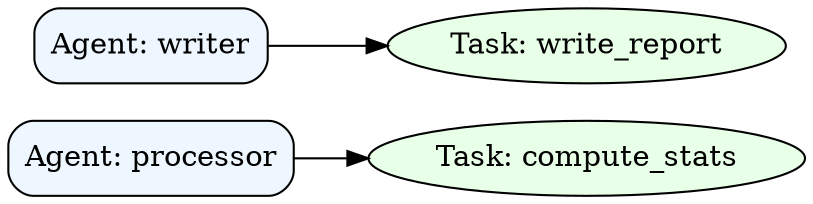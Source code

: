 digraph G {
  rankdir=LR;
  node [shape=box, style=rounded];
  "processor" [label="Agent: processor", shape=box, style="rounded,filled", fillcolor="#eef7ff"];
  "writer" [label="Agent: writer", shape=box, style="rounded,filled", fillcolor="#eef7ff"];
  "task::processor::compute_stats" [label="Task: compute_stats", shape=oval, style=filled, fillcolor="#e8ffe8"];
  "processor" -> "task::processor::compute_stats";
  "task::writer::write_report" [label="Task: write_report", shape=oval, style=filled, fillcolor="#e8ffe8"];
  "writer" -> "task::writer::write_report";
}